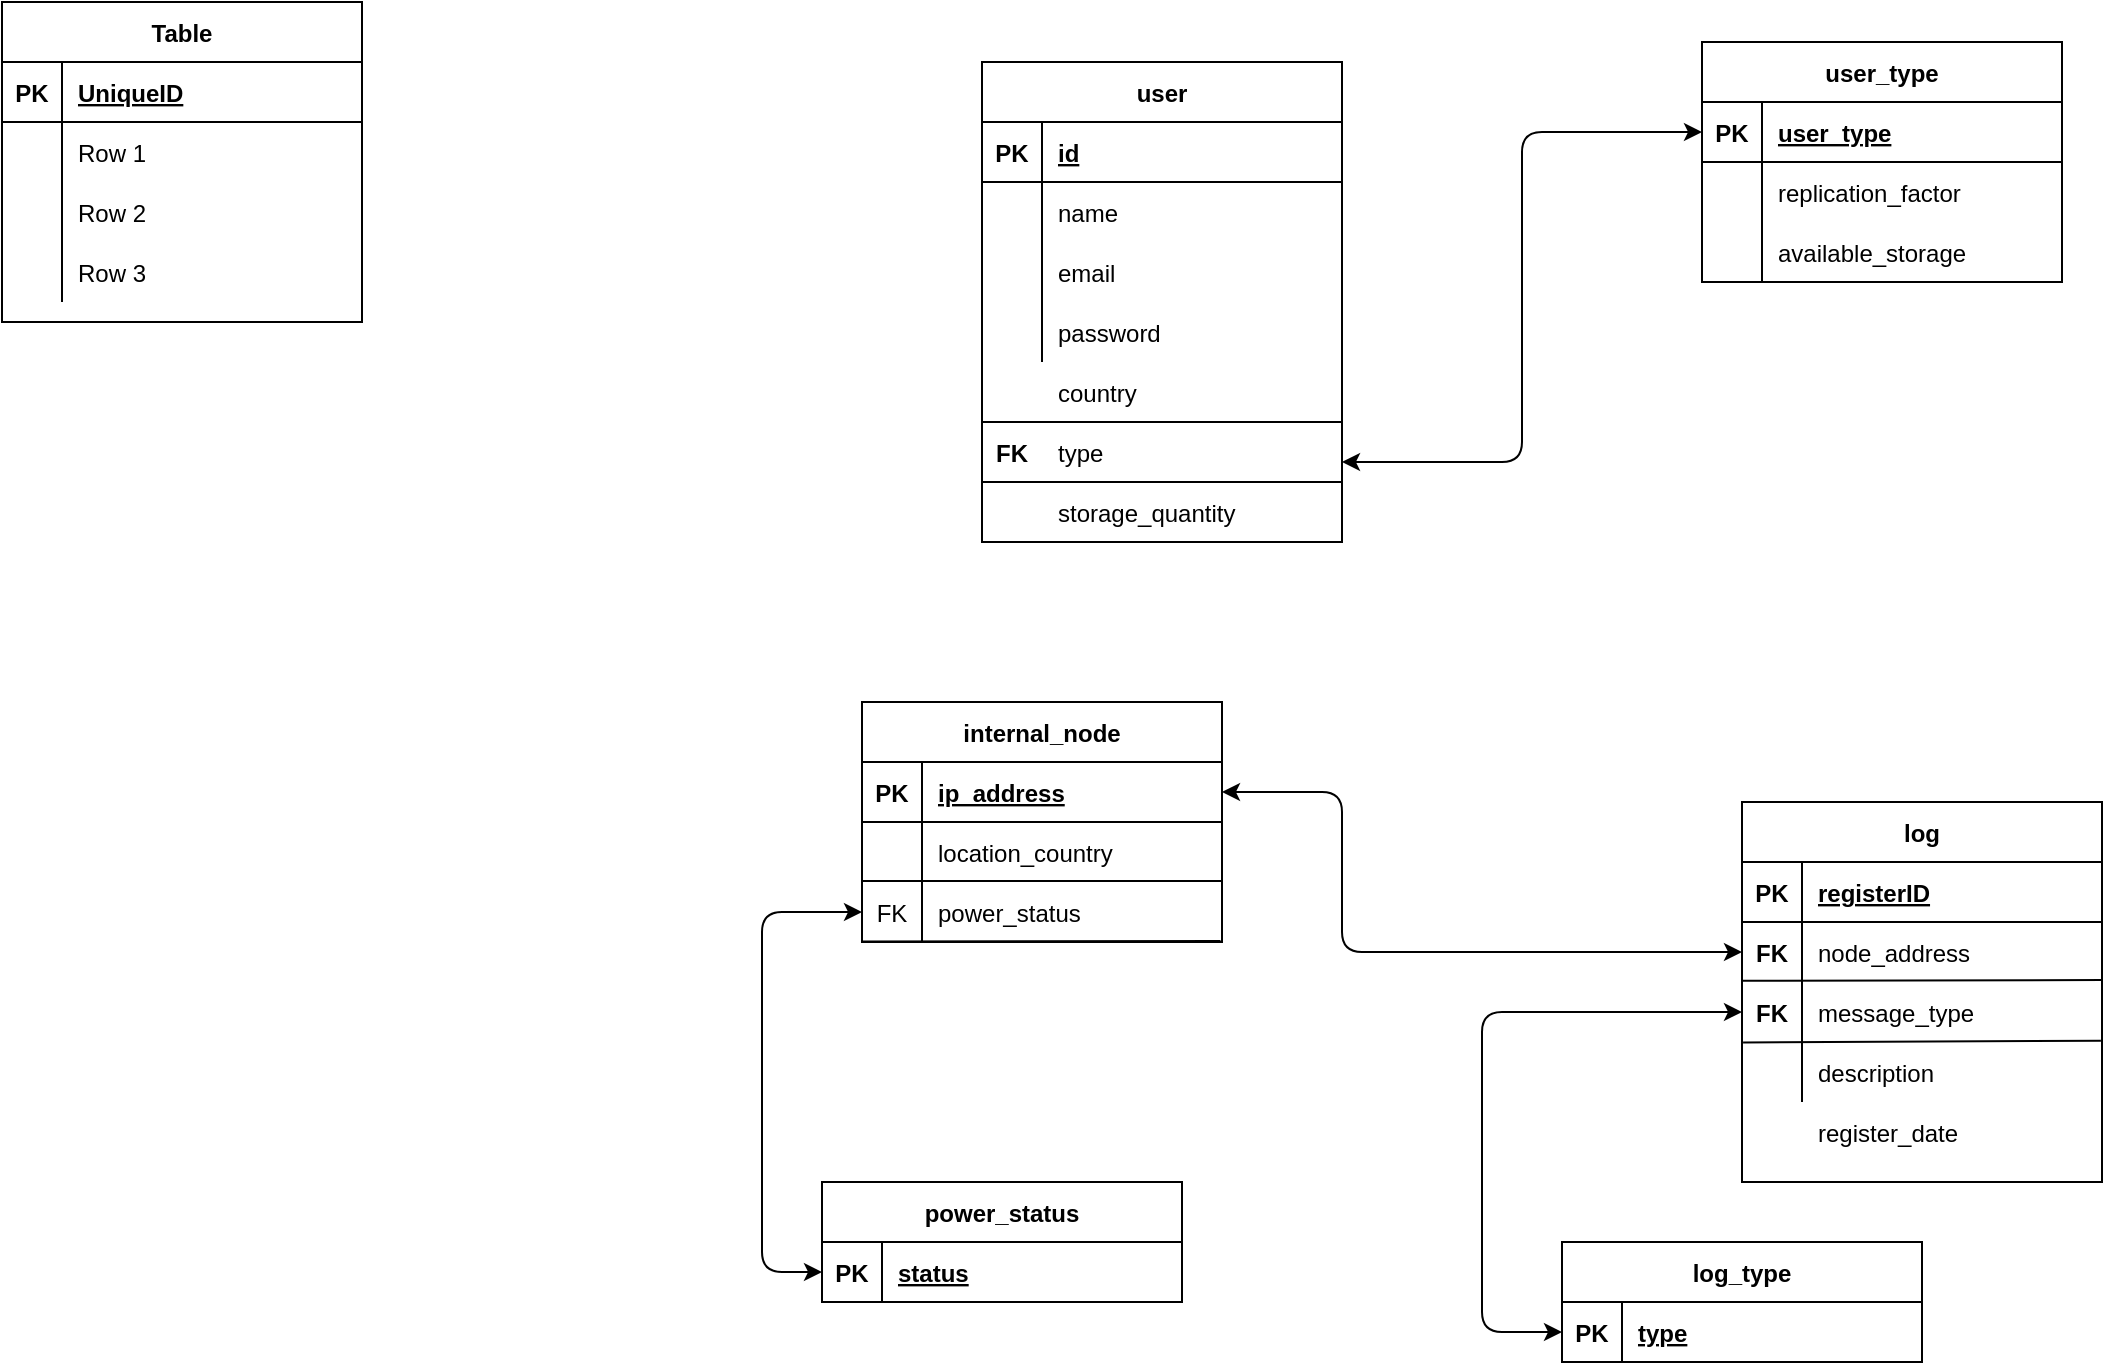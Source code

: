 <mxfile version="14.6.13" type="device"><diagram id="C5RBs43oDa-KdzZeNtuy" name="Page-1"><mxGraphModel dx="981" dy="574" grid="1" gridSize="10" guides="1" tooltips="1" connect="1" arrows="1" fold="1" page="1" pageScale="1" pageWidth="827" pageHeight="1169" math="0" shadow="0"><root><mxCell id="WIyWlLk6GJQsqaUBKTNV-0"/><mxCell id="WIyWlLk6GJQsqaUBKTNV-1" parent="WIyWlLk6GJQsqaUBKTNV-0"/><mxCell id="oJhqSNfyxkMhmClDofVl-287" value="Table" style="shape=table;startSize=30;container=1;collapsible=1;childLayout=tableLayout;fixedRows=1;rowLines=0;fontStyle=1;align=center;resizeLast=1;" vertex="1" parent="WIyWlLk6GJQsqaUBKTNV-1"><mxGeometry x="120" y="40" width="180" height="160" as="geometry"/></mxCell><mxCell id="oJhqSNfyxkMhmClDofVl-288" value="" style="shape=partialRectangle;collapsible=0;dropTarget=0;pointerEvents=0;fillColor=none;top=0;left=0;bottom=1;right=0;points=[[0,0.5],[1,0.5]];portConstraint=eastwest;" vertex="1" parent="oJhqSNfyxkMhmClDofVl-287"><mxGeometry y="30" width="180" height="30" as="geometry"/></mxCell><mxCell id="oJhqSNfyxkMhmClDofVl-289" value="PK" style="shape=partialRectangle;connectable=0;fillColor=none;top=0;left=0;bottom=0;right=0;fontStyle=1;overflow=hidden;" vertex="1" parent="oJhqSNfyxkMhmClDofVl-288"><mxGeometry width="30" height="30" as="geometry"/></mxCell><mxCell id="oJhqSNfyxkMhmClDofVl-290" value="UniqueID" style="shape=partialRectangle;connectable=0;fillColor=none;top=0;left=0;bottom=0;right=0;align=left;spacingLeft=6;fontStyle=5;overflow=hidden;" vertex="1" parent="oJhqSNfyxkMhmClDofVl-288"><mxGeometry x="30" width="150" height="30" as="geometry"/></mxCell><mxCell id="oJhqSNfyxkMhmClDofVl-291" value="" style="shape=partialRectangle;collapsible=0;dropTarget=0;pointerEvents=0;fillColor=none;top=0;left=0;bottom=0;right=0;points=[[0,0.5],[1,0.5]];portConstraint=eastwest;" vertex="1" parent="oJhqSNfyxkMhmClDofVl-287"><mxGeometry y="60" width="180" height="30" as="geometry"/></mxCell><mxCell id="oJhqSNfyxkMhmClDofVl-292" value="" style="shape=partialRectangle;connectable=0;fillColor=none;top=0;left=0;bottom=0;right=0;editable=1;overflow=hidden;" vertex="1" parent="oJhqSNfyxkMhmClDofVl-291"><mxGeometry width="30" height="30" as="geometry"/></mxCell><mxCell id="oJhqSNfyxkMhmClDofVl-293" value="Row 1" style="shape=partialRectangle;connectable=0;fillColor=none;top=0;left=0;bottom=0;right=0;align=left;spacingLeft=6;overflow=hidden;" vertex="1" parent="oJhqSNfyxkMhmClDofVl-291"><mxGeometry x="30" width="150" height="30" as="geometry"/></mxCell><mxCell id="oJhqSNfyxkMhmClDofVl-294" value="" style="shape=partialRectangle;collapsible=0;dropTarget=0;pointerEvents=0;fillColor=none;top=0;left=0;bottom=0;right=0;points=[[0,0.5],[1,0.5]];portConstraint=eastwest;" vertex="1" parent="oJhqSNfyxkMhmClDofVl-287"><mxGeometry y="90" width="180" height="30" as="geometry"/></mxCell><mxCell id="oJhqSNfyxkMhmClDofVl-295" value="" style="shape=partialRectangle;connectable=0;fillColor=none;top=0;left=0;bottom=0;right=0;editable=1;overflow=hidden;" vertex="1" parent="oJhqSNfyxkMhmClDofVl-294"><mxGeometry width="30" height="30" as="geometry"/></mxCell><mxCell id="oJhqSNfyxkMhmClDofVl-296" value="Row 2" style="shape=partialRectangle;connectable=0;fillColor=none;top=0;left=0;bottom=0;right=0;align=left;spacingLeft=6;overflow=hidden;" vertex="1" parent="oJhqSNfyxkMhmClDofVl-294"><mxGeometry x="30" width="150" height="30" as="geometry"/></mxCell><mxCell id="oJhqSNfyxkMhmClDofVl-297" value="" style="shape=partialRectangle;collapsible=0;dropTarget=0;pointerEvents=0;fillColor=none;top=0;left=0;bottom=0;right=0;points=[[0,0.5],[1,0.5]];portConstraint=eastwest;" vertex="1" parent="oJhqSNfyxkMhmClDofVl-287"><mxGeometry y="120" width="180" height="30" as="geometry"/></mxCell><mxCell id="oJhqSNfyxkMhmClDofVl-298" value="" style="shape=partialRectangle;connectable=0;fillColor=none;top=0;left=0;bottom=0;right=0;editable=1;overflow=hidden;" vertex="1" parent="oJhqSNfyxkMhmClDofVl-297"><mxGeometry width="30" height="30" as="geometry"/></mxCell><mxCell id="oJhqSNfyxkMhmClDofVl-299" value="Row 3" style="shape=partialRectangle;connectable=0;fillColor=none;top=0;left=0;bottom=0;right=0;align=left;spacingLeft=6;overflow=hidden;" vertex="1" parent="oJhqSNfyxkMhmClDofVl-297"><mxGeometry x="30" width="150" height="30" as="geometry"/></mxCell><mxCell id="oJhqSNfyxkMhmClDofVl-300" value="" style="group" vertex="1" connectable="0" parent="WIyWlLk6GJQsqaUBKTNV-1"><mxGeometry x="610" y="70" width="450" height="240" as="geometry"/></mxCell><mxCell id="oJhqSNfyxkMhmClDofVl-301" value="" style="group" vertex="1" connectable="0" parent="oJhqSNfyxkMhmClDofVl-300"><mxGeometry width="180" height="240" as="geometry"/></mxCell><mxCell id="oJhqSNfyxkMhmClDofVl-302" value="user" style="shape=table;startSize=30;container=1;collapsible=1;childLayout=tableLayout;fixedRows=1;rowLines=0;fontStyle=1;align=center;resizeLast=1;" vertex="1" parent="oJhqSNfyxkMhmClDofVl-301"><mxGeometry width="180" height="240" as="geometry"/></mxCell><mxCell id="oJhqSNfyxkMhmClDofVl-303" value="" style="shape=partialRectangle;collapsible=0;dropTarget=0;pointerEvents=0;fillColor=none;top=0;left=0;bottom=1;right=0;points=[[0,0.5],[1,0.5]];portConstraint=eastwest;" vertex="1" parent="oJhqSNfyxkMhmClDofVl-302"><mxGeometry y="30" width="180" height="30" as="geometry"/></mxCell><mxCell id="oJhqSNfyxkMhmClDofVl-304" value="PK" style="shape=partialRectangle;connectable=0;fillColor=none;top=0;left=0;bottom=0;right=0;fontStyle=1;overflow=hidden;" vertex="1" parent="oJhqSNfyxkMhmClDofVl-303"><mxGeometry width="30" height="30" as="geometry"/></mxCell><mxCell id="oJhqSNfyxkMhmClDofVl-305" value="id" style="shape=partialRectangle;connectable=0;fillColor=none;top=0;left=0;bottom=0;right=0;align=left;spacingLeft=6;fontStyle=5;overflow=hidden;" vertex="1" parent="oJhqSNfyxkMhmClDofVl-303"><mxGeometry x="30" width="150" height="30" as="geometry"/></mxCell><mxCell id="oJhqSNfyxkMhmClDofVl-306" value="" style="shape=partialRectangle;collapsible=0;dropTarget=0;pointerEvents=0;fillColor=none;top=0;left=0;bottom=0;right=0;points=[[0,0.5],[1,0.5]];portConstraint=eastwest;" vertex="1" parent="oJhqSNfyxkMhmClDofVl-302"><mxGeometry y="60" width="180" height="30" as="geometry"/></mxCell><mxCell id="oJhqSNfyxkMhmClDofVl-307" value="" style="shape=partialRectangle;connectable=0;fillColor=none;top=0;left=0;bottom=0;right=0;editable=1;overflow=hidden;" vertex="1" parent="oJhqSNfyxkMhmClDofVl-306"><mxGeometry width="30" height="30" as="geometry"/></mxCell><mxCell id="oJhqSNfyxkMhmClDofVl-308" value="name" style="shape=partialRectangle;connectable=0;fillColor=none;top=0;left=0;bottom=0;right=0;align=left;spacingLeft=6;overflow=hidden;" vertex="1" parent="oJhqSNfyxkMhmClDofVl-306"><mxGeometry x="30" width="150" height="30" as="geometry"/></mxCell><mxCell id="oJhqSNfyxkMhmClDofVl-309" value="" style="shape=partialRectangle;collapsible=0;dropTarget=0;pointerEvents=0;fillColor=none;top=0;left=0;bottom=0;right=0;points=[[0,0.5],[1,0.5]];portConstraint=eastwest;" vertex="1" parent="oJhqSNfyxkMhmClDofVl-302"><mxGeometry y="90" width="180" height="30" as="geometry"/></mxCell><mxCell id="oJhqSNfyxkMhmClDofVl-310" value="" style="shape=partialRectangle;connectable=0;fillColor=none;top=0;left=0;bottom=0;right=0;editable=1;overflow=hidden;" vertex="1" parent="oJhqSNfyxkMhmClDofVl-309"><mxGeometry width="30" height="30" as="geometry"/></mxCell><mxCell id="oJhqSNfyxkMhmClDofVl-311" value="email" style="shape=partialRectangle;connectable=0;fillColor=none;top=0;left=0;bottom=0;right=0;align=left;spacingLeft=6;overflow=hidden;" vertex="1" parent="oJhqSNfyxkMhmClDofVl-309"><mxGeometry x="30" width="150" height="30" as="geometry"/></mxCell><mxCell id="oJhqSNfyxkMhmClDofVl-312" value="" style="shape=partialRectangle;collapsible=0;dropTarget=0;pointerEvents=0;fillColor=none;top=0;left=0;bottom=0;right=0;points=[[0,0.5],[1,0.5]];portConstraint=eastwest;" vertex="1" parent="oJhqSNfyxkMhmClDofVl-302"><mxGeometry y="120" width="180" height="30" as="geometry"/></mxCell><mxCell id="oJhqSNfyxkMhmClDofVl-313" value="" style="shape=partialRectangle;connectable=0;fillColor=none;top=0;left=0;bottom=0;right=0;editable=1;overflow=hidden;" vertex="1" parent="oJhqSNfyxkMhmClDofVl-312"><mxGeometry width="30" height="30" as="geometry"/></mxCell><mxCell id="oJhqSNfyxkMhmClDofVl-314" value="password" style="shape=partialRectangle;connectable=0;fillColor=none;top=0;left=0;bottom=0;right=0;align=left;spacingLeft=6;overflow=hidden;" vertex="1" parent="oJhqSNfyxkMhmClDofVl-312"><mxGeometry x="30" width="150" height="30" as="geometry"/></mxCell><mxCell id="oJhqSNfyxkMhmClDofVl-315" value="country" style="shape=partialRectangle;connectable=0;fillColor=none;top=0;left=0;bottom=0;right=0;align=left;spacingLeft=6;overflow=hidden;" vertex="1" parent="oJhqSNfyxkMhmClDofVl-301"><mxGeometry x="30" y="150" width="150" height="30" as="geometry"/></mxCell><mxCell id="oJhqSNfyxkMhmClDofVl-316" value="type" style="shape=partialRectangle;connectable=0;fillColor=none;top=0;left=0;bottom=0;right=0;align=left;spacingLeft=6;overflow=hidden;" vertex="1" parent="oJhqSNfyxkMhmClDofVl-301"><mxGeometry x="30" y="180" width="150" height="30" as="geometry"/></mxCell><mxCell id="oJhqSNfyxkMhmClDofVl-317" value="storage_quantity" style="shape=partialRectangle;connectable=0;fillColor=none;top=0;left=0;bottom=0;right=0;align=left;spacingLeft=6;overflow=hidden;" vertex="1" parent="oJhqSNfyxkMhmClDofVl-301"><mxGeometry x="30" y="210" width="150" height="30" as="geometry"/></mxCell><mxCell id="oJhqSNfyxkMhmClDofVl-318" value="FK" style="shape=partialRectangle;connectable=0;fillColor=none;top=0;left=0;bottom=0;right=0;fontStyle=1;overflow=hidden;" vertex="1" parent="oJhqSNfyxkMhmClDofVl-301"><mxGeometry y="180" width="30" height="30" as="geometry"/></mxCell><mxCell id="oJhqSNfyxkMhmClDofVl-319" value="" style="group" vertex="1" connectable="0" parent="oJhqSNfyxkMhmClDofVl-300"><mxGeometry x="270" width="180" height="240" as="geometry"/></mxCell><mxCell id="oJhqSNfyxkMhmClDofVl-320" value="user_type" style="shape=table;startSize=30;container=1;collapsible=1;childLayout=tableLayout;fixedRows=1;rowLines=0;fontStyle=1;align=center;resizeLast=1;" vertex="1" parent="oJhqSNfyxkMhmClDofVl-319"><mxGeometry x="90" y="-10" width="180" height="120" as="geometry"/></mxCell><mxCell id="oJhqSNfyxkMhmClDofVl-321" value="" style="shape=partialRectangle;collapsible=0;dropTarget=0;pointerEvents=0;fillColor=none;top=0;left=0;bottom=1;right=0;points=[[0,0.5],[1,0.5]];portConstraint=eastwest;" vertex="1" parent="oJhqSNfyxkMhmClDofVl-320"><mxGeometry y="30" width="180" height="30" as="geometry"/></mxCell><mxCell id="oJhqSNfyxkMhmClDofVl-322" value="PK" style="shape=partialRectangle;connectable=0;fillColor=none;top=0;left=0;bottom=0;right=0;fontStyle=1;overflow=hidden;" vertex="1" parent="oJhqSNfyxkMhmClDofVl-321"><mxGeometry width="30" height="30" as="geometry"/></mxCell><mxCell id="oJhqSNfyxkMhmClDofVl-323" value="user_type" style="shape=partialRectangle;connectable=0;fillColor=none;top=0;left=0;bottom=0;right=0;align=left;spacingLeft=6;fontStyle=5;overflow=hidden;" vertex="1" parent="oJhqSNfyxkMhmClDofVl-321"><mxGeometry x="30" width="150" height="30" as="geometry"/></mxCell><mxCell id="oJhqSNfyxkMhmClDofVl-324" value="" style="shape=partialRectangle;collapsible=0;dropTarget=0;pointerEvents=0;fillColor=none;top=0;left=0;bottom=0;right=0;points=[[0,0.5],[1,0.5]];portConstraint=eastwest;" vertex="1" parent="oJhqSNfyxkMhmClDofVl-320"><mxGeometry y="60" width="180" height="30" as="geometry"/></mxCell><mxCell id="oJhqSNfyxkMhmClDofVl-325" value="" style="shape=partialRectangle;connectable=0;fillColor=none;top=0;left=0;bottom=0;right=0;editable=1;overflow=hidden;" vertex="1" parent="oJhqSNfyxkMhmClDofVl-324"><mxGeometry width="30" height="30" as="geometry"/></mxCell><mxCell id="oJhqSNfyxkMhmClDofVl-326" value="replication_factor" style="shape=partialRectangle;connectable=0;fillColor=none;top=0;left=0;bottom=0;right=0;align=left;spacingLeft=6;overflow=hidden;" vertex="1" parent="oJhqSNfyxkMhmClDofVl-324"><mxGeometry x="30" width="150" height="30" as="geometry"/></mxCell><mxCell id="oJhqSNfyxkMhmClDofVl-327" value="" style="shape=partialRectangle;collapsible=0;dropTarget=0;pointerEvents=0;fillColor=none;top=0;left=0;bottom=0;right=0;points=[[0,0.5],[1,0.5]];portConstraint=eastwest;" vertex="1" parent="oJhqSNfyxkMhmClDofVl-320"><mxGeometry y="90" width="180" height="30" as="geometry"/></mxCell><mxCell id="oJhqSNfyxkMhmClDofVl-328" value="" style="shape=partialRectangle;connectable=0;fillColor=none;top=0;left=0;bottom=0;right=0;editable=1;overflow=hidden;" vertex="1" parent="oJhqSNfyxkMhmClDofVl-327"><mxGeometry width="30" height="30" as="geometry"/></mxCell><mxCell id="oJhqSNfyxkMhmClDofVl-329" value="available_storage" style="shape=partialRectangle;connectable=0;fillColor=none;top=0;left=0;bottom=0;right=0;align=left;spacingLeft=6;overflow=hidden;" vertex="1" parent="oJhqSNfyxkMhmClDofVl-327"><mxGeometry x="30" width="150" height="30" as="geometry"/></mxCell><mxCell id="oJhqSNfyxkMhmClDofVl-330" value="" style="shape=partialRectangle;connectable=0;fillColor=none;top=0;left=0;bottom=0;right=0;fontStyle=1;overflow=hidden;" vertex="1" parent="oJhqSNfyxkMhmClDofVl-319"><mxGeometry y="180" width="30" height="30" as="geometry"/></mxCell><mxCell id="oJhqSNfyxkMhmClDofVl-331" value="log" style="shape=table;startSize=30;container=1;collapsible=1;childLayout=tableLayout;fixedRows=1;rowLines=0;fontStyle=1;align=center;resizeLast=1;" vertex="1" parent="WIyWlLk6GJQsqaUBKTNV-1"><mxGeometry x="990" y="440" width="180" height="190" as="geometry"/></mxCell><mxCell id="oJhqSNfyxkMhmClDofVl-332" value="" style="shape=partialRectangle;collapsible=0;dropTarget=0;pointerEvents=0;fillColor=none;top=0;left=0;bottom=1;right=0;points=[[0,0.5],[1,0.5]];portConstraint=eastwest;" vertex="1" parent="oJhqSNfyxkMhmClDofVl-331"><mxGeometry y="30" width="180" height="30" as="geometry"/></mxCell><mxCell id="oJhqSNfyxkMhmClDofVl-333" value="PK" style="shape=partialRectangle;connectable=0;fillColor=none;top=0;left=0;bottom=0;right=0;fontStyle=1;overflow=hidden;" vertex="1" parent="oJhqSNfyxkMhmClDofVl-332"><mxGeometry width="30" height="30" as="geometry"/></mxCell><mxCell id="oJhqSNfyxkMhmClDofVl-334" value="registerID" style="shape=partialRectangle;connectable=0;fillColor=none;top=0;left=0;bottom=0;right=0;align=left;spacingLeft=6;fontStyle=5;overflow=hidden;" vertex="1" parent="oJhqSNfyxkMhmClDofVl-332"><mxGeometry x="30" width="150" height="30" as="geometry"/></mxCell><mxCell id="oJhqSNfyxkMhmClDofVl-335" value="" style="shape=partialRectangle;collapsible=0;dropTarget=0;pointerEvents=0;fillColor=none;top=0;left=0;bottom=0;right=0;points=[[0,0.5],[1,0.5]];portConstraint=eastwest;" vertex="1" parent="oJhqSNfyxkMhmClDofVl-331"><mxGeometry y="60" width="180" height="30" as="geometry"/></mxCell><mxCell id="oJhqSNfyxkMhmClDofVl-336" value="FK" style="shape=partialRectangle;connectable=0;fillColor=none;top=0;left=0;bottom=0;right=0;editable=1;overflow=hidden;fontStyle=1" vertex="1" parent="oJhqSNfyxkMhmClDofVl-335"><mxGeometry width="30" height="30" as="geometry"/></mxCell><mxCell id="oJhqSNfyxkMhmClDofVl-337" value="node_address" style="shape=partialRectangle;connectable=0;fillColor=none;top=0;left=0;bottom=0;right=0;align=left;spacingLeft=6;overflow=hidden;" vertex="1" parent="oJhqSNfyxkMhmClDofVl-335"><mxGeometry x="30" width="150" height="30" as="geometry"/></mxCell><mxCell id="oJhqSNfyxkMhmClDofVl-338" value="" style="shape=partialRectangle;collapsible=0;dropTarget=0;pointerEvents=0;fillColor=none;top=0;left=0;bottom=0;right=0;points=[[0,0.5],[1,0.5]];portConstraint=eastwest;" vertex="1" parent="oJhqSNfyxkMhmClDofVl-331"><mxGeometry y="90" width="180" height="30" as="geometry"/></mxCell><mxCell id="oJhqSNfyxkMhmClDofVl-339" value="FK" style="shape=partialRectangle;connectable=0;fillColor=none;top=0;left=0;bottom=0;right=0;editable=1;overflow=hidden;fontStyle=1" vertex="1" parent="oJhqSNfyxkMhmClDofVl-338"><mxGeometry width="30" height="30" as="geometry"/></mxCell><mxCell id="oJhqSNfyxkMhmClDofVl-340" value="message_type" style="shape=partialRectangle;connectable=0;fillColor=none;top=0;left=0;bottom=0;right=0;align=left;spacingLeft=6;overflow=hidden;" vertex="1" parent="oJhqSNfyxkMhmClDofVl-338"><mxGeometry x="30" width="150" height="30" as="geometry"/></mxCell><mxCell id="oJhqSNfyxkMhmClDofVl-341" value="" style="shape=partialRectangle;collapsible=0;dropTarget=0;pointerEvents=0;fillColor=none;top=0;left=0;bottom=0;right=0;points=[[0,0.5],[1,0.5]];portConstraint=eastwest;" vertex="1" parent="oJhqSNfyxkMhmClDofVl-331"><mxGeometry y="120" width="180" height="30" as="geometry"/></mxCell><mxCell id="oJhqSNfyxkMhmClDofVl-342" value="" style="shape=partialRectangle;connectable=0;fillColor=none;top=0;left=0;bottom=0;right=0;editable=1;overflow=hidden;" vertex="1" parent="oJhqSNfyxkMhmClDofVl-341"><mxGeometry width="30" height="30" as="geometry"/></mxCell><mxCell id="oJhqSNfyxkMhmClDofVl-343" value="description" style="shape=partialRectangle;connectable=0;fillColor=none;top=0;left=0;bottom=0;right=0;align=left;spacingLeft=6;overflow=hidden;" vertex="1" parent="oJhqSNfyxkMhmClDofVl-341"><mxGeometry x="30" width="150" height="30" as="geometry"/></mxCell><mxCell id="oJhqSNfyxkMhmClDofVl-344" value="" style="endArrow=none;html=1;exitX=-0.001;exitY=0.98;exitDx=0;exitDy=0;exitPerimeter=0;entryX=1.001;entryY=-0.033;entryDx=0;entryDy=0;entryPerimeter=0;" edge="1" parent="oJhqSNfyxkMhmClDofVl-331" source="oJhqSNfyxkMhmClDofVl-335" target="oJhqSNfyxkMhmClDofVl-338"><mxGeometry width="50" height="50" relative="1" as="geometry"><mxPoint x="-150" y="190" as="sourcePoint"/><mxPoint x="-100" y="140" as="targetPoint"/></mxGeometry></mxCell><mxCell id="oJhqSNfyxkMhmClDofVl-345" value="" style="endArrow=none;html=1;exitX=0.003;exitY=0.007;exitDx=0;exitDy=0;exitPerimeter=0;entryX=0.997;entryY=-0.02;entryDx=0;entryDy=0;entryPerimeter=0;" edge="1" parent="oJhqSNfyxkMhmClDofVl-331" source="oJhqSNfyxkMhmClDofVl-341" target="oJhqSNfyxkMhmClDofVl-341"><mxGeometry width="50" height="50" relative="1" as="geometry"><mxPoint x="90" y="230" as="sourcePoint"/><mxPoint x="140" y="180" as="targetPoint"/></mxGeometry></mxCell><mxCell id="oJhqSNfyxkMhmClDofVl-346" value="internal_node" style="shape=table;startSize=30;container=1;collapsible=1;childLayout=tableLayout;fixedRows=1;rowLines=0;fontStyle=1;align=center;resizeLast=1;" vertex="1" parent="WIyWlLk6GJQsqaUBKTNV-1"><mxGeometry x="550" y="390" width="180" height="120" as="geometry"/></mxCell><mxCell id="oJhqSNfyxkMhmClDofVl-347" value="" style="shape=partialRectangle;collapsible=0;dropTarget=0;pointerEvents=0;fillColor=none;top=0;left=0;bottom=1;right=0;points=[[0,0.5],[1,0.5]];portConstraint=eastwest;" vertex="1" parent="oJhqSNfyxkMhmClDofVl-346"><mxGeometry y="30" width="180" height="30" as="geometry"/></mxCell><mxCell id="oJhqSNfyxkMhmClDofVl-348" value="PK" style="shape=partialRectangle;connectable=0;fillColor=none;top=0;left=0;bottom=0;right=0;fontStyle=1;overflow=hidden;" vertex="1" parent="oJhqSNfyxkMhmClDofVl-347"><mxGeometry width="30" height="30" as="geometry"/></mxCell><mxCell id="oJhqSNfyxkMhmClDofVl-349" value="ip_address" style="shape=partialRectangle;connectable=0;fillColor=none;top=0;left=0;bottom=0;right=0;align=left;spacingLeft=6;fontStyle=5;overflow=hidden;" vertex="1" parent="oJhqSNfyxkMhmClDofVl-347"><mxGeometry x="30" width="150" height="30" as="geometry"/></mxCell><mxCell id="oJhqSNfyxkMhmClDofVl-350" value="" style="shape=partialRectangle;collapsible=0;dropTarget=0;pointerEvents=0;fillColor=none;top=0;left=0;bottom=0;right=0;points=[[0,0.5],[1,0.5]];portConstraint=eastwest;" vertex="1" parent="oJhqSNfyxkMhmClDofVl-346"><mxGeometry y="60" width="180" height="30" as="geometry"/></mxCell><mxCell id="oJhqSNfyxkMhmClDofVl-351" value="" style="shape=partialRectangle;connectable=0;fillColor=none;top=0;left=0;bottom=0;right=0;editable=1;overflow=hidden;" vertex="1" parent="oJhqSNfyxkMhmClDofVl-350"><mxGeometry width="30" height="30" as="geometry"/></mxCell><mxCell id="oJhqSNfyxkMhmClDofVl-352" value="location_country" style="shape=partialRectangle;connectable=0;fillColor=none;top=0;left=0;bottom=0;right=0;align=left;spacingLeft=6;overflow=hidden;" vertex="1" parent="oJhqSNfyxkMhmClDofVl-350"><mxGeometry x="30" width="150" height="30" as="geometry"/></mxCell><mxCell id="oJhqSNfyxkMhmClDofVl-353" value="" style="shape=partialRectangle;collapsible=0;dropTarget=0;pointerEvents=0;fillColor=none;top=0;left=0;bottom=0;right=0;points=[[0,0.5],[1,0.5]];portConstraint=eastwest;" vertex="1" parent="oJhqSNfyxkMhmClDofVl-346"><mxGeometry y="90" width="180" height="30" as="geometry"/></mxCell><mxCell id="oJhqSNfyxkMhmClDofVl-354" value="FK" style="shape=partialRectangle;connectable=0;fillColor=none;top=0;left=0;bottom=0;right=0;editable=1;overflow=hidden;" vertex="1" parent="oJhqSNfyxkMhmClDofVl-353"><mxGeometry width="30" height="30" as="geometry"/></mxCell><mxCell id="oJhqSNfyxkMhmClDofVl-355" value="power_status" style="shape=partialRectangle;connectable=0;fillColor=none;top=0;left=0;bottom=0;right=0;align=left;spacingLeft=6;overflow=hidden;" vertex="1" parent="oJhqSNfyxkMhmClDofVl-353"><mxGeometry x="30" width="150" height="30" as="geometry"/></mxCell><mxCell id="oJhqSNfyxkMhmClDofVl-356" value="" style="endArrow=none;html=1;exitX=0;exitY=-0.016;exitDx=0;exitDy=0;exitPerimeter=0;entryX=1;entryY=0.984;entryDx=0;entryDy=0;entryPerimeter=0;" edge="1" parent="oJhqSNfyxkMhmClDofVl-346" source="oJhqSNfyxkMhmClDofVl-353" target="oJhqSNfyxkMhmClDofVl-350"><mxGeometry width="50" height="50" relative="1" as="geometry"><mxPoint x="70" y="140" as="sourcePoint"/><mxPoint x="120" y="90" as="targetPoint"/></mxGeometry></mxCell><mxCell id="oJhqSNfyxkMhmClDofVl-357" value="" style="endArrow=none;html=1;exitX=0.002;exitY=0.992;exitDx=0;exitDy=0;exitPerimeter=0;entryX=0.996;entryY=0.984;entryDx=0;entryDy=0;entryPerimeter=0;" edge="1" parent="oJhqSNfyxkMhmClDofVl-346" source="oJhqSNfyxkMhmClDofVl-353" target="oJhqSNfyxkMhmClDofVl-353"><mxGeometry width="50" height="50" relative="1" as="geometry"><mxPoint x="70" y="140" as="sourcePoint"/><mxPoint x="120" y="90" as="targetPoint"/></mxGeometry></mxCell><mxCell id="oJhqSNfyxkMhmClDofVl-358" value="" style="endArrow=none;html=1;" edge="1" parent="WIyWlLk6GJQsqaUBKTNV-1"><mxGeometry width="50" height="50" relative="1" as="geometry"><mxPoint x="610" y="250" as="sourcePoint"/><mxPoint x="790" y="250" as="targetPoint"/></mxGeometry></mxCell><mxCell id="oJhqSNfyxkMhmClDofVl-359" value="" style="endArrow=none;html=1;" edge="1" parent="WIyWlLk6GJQsqaUBKTNV-1"><mxGeometry width="50" height="50" relative="1" as="geometry"><mxPoint x="610" y="280" as="sourcePoint"/><mxPoint x="790" y="280" as="targetPoint"/></mxGeometry></mxCell><mxCell id="oJhqSNfyxkMhmClDofVl-360" value="power_status" style="shape=table;startSize=30;container=1;collapsible=1;childLayout=tableLayout;fixedRows=1;rowLines=0;fontStyle=1;align=center;resizeLast=1;" vertex="1" parent="WIyWlLk6GJQsqaUBKTNV-1"><mxGeometry x="530" y="630" width="180" height="60" as="geometry"/></mxCell><mxCell id="oJhqSNfyxkMhmClDofVl-361" value="" style="shape=partialRectangle;collapsible=0;dropTarget=0;pointerEvents=0;fillColor=none;top=0;left=0;bottom=1;right=0;points=[[0,0.5],[1,0.5]];portConstraint=eastwest;" vertex="1" parent="oJhqSNfyxkMhmClDofVl-360"><mxGeometry y="30" width="180" height="30" as="geometry"/></mxCell><mxCell id="oJhqSNfyxkMhmClDofVl-362" value="PK" style="shape=partialRectangle;connectable=0;fillColor=none;top=0;left=0;bottom=0;right=0;fontStyle=1;overflow=hidden;" vertex="1" parent="oJhqSNfyxkMhmClDofVl-361"><mxGeometry width="30" height="30" as="geometry"/></mxCell><mxCell id="oJhqSNfyxkMhmClDofVl-363" value="status" style="shape=partialRectangle;connectable=0;fillColor=none;top=0;left=0;bottom=0;right=0;align=left;spacingLeft=6;fontStyle=5;overflow=hidden;" vertex="1" parent="oJhqSNfyxkMhmClDofVl-361"><mxGeometry x="30" width="150" height="30" as="geometry"/></mxCell><mxCell id="oJhqSNfyxkMhmClDofVl-364" value="" style="endArrow=classic;startArrow=classic;html=1;entryX=0;entryY=0.5;entryDx=0;entryDy=0;" edge="1" parent="WIyWlLk6GJQsqaUBKTNV-1" target="oJhqSNfyxkMhmClDofVl-321"><mxGeometry width="50" height="50" relative="1" as="geometry"><mxPoint x="790" y="270" as="sourcePoint"/><mxPoint x="890" y="120" as="targetPoint"/><Array as="points"><mxPoint x="880" y="270"/><mxPoint x="880" y="105"/></Array></mxGeometry></mxCell><mxCell id="oJhqSNfyxkMhmClDofVl-365" value="" style="endArrow=classic;startArrow=classic;html=1;exitX=0;exitY=0.5;exitDx=0;exitDy=0;entryX=0;entryY=0.5;entryDx=0;entryDy=0;" edge="1" parent="WIyWlLk6GJQsqaUBKTNV-1" source="oJhqSNfyxkMhmClDofVl-361" target="oJhqSNfyxkMhmClDofVl-353"><mxGeometry width="50" height="50" relative="1" as="geometry"><mxPoint x="840" y="570" as="sourcePoint"/><mxPoint x="890" y="520" as="targetPoint"/><Array as="points"><mxPoint x="500" y="675"/><mxPoint x="500" y="495"/></Array></mxGeometry></mxCell><mxCell id="oJhqSNfyxkMhmClDofVl-366" value="" style="endArrow=classic;startArrow=classic;html=1;exitX=1;exitY=0.5;exitDx=0;exitDy=0;entryX=0;entryY=0.5;entryDx=0;entryDy=0;" edge="1" parent="WIyWlLk6GJQsqaUBKTNV-1" source="oJhqSNfyxkMhmClDofVl-347" target="oJhqSNfyxkMhmClDofVl-335"><mxGeometry width="50" height="50" relative="1" as="geometry"><mxPoint x="900" y="610" as="sourcePoint"/><mxPoint x="950" y="560" as="targetPoint"/><Array as="points"><mxPoint x="790" y="435"/><mxPoint x="790" y="515"/></Array></mxGeometry></mxCell><mxCell id="oJhqSNfyxkMhmClDofVl-367" value="log_type" style="shape=table;startSize=30;container=1;collapsible=1;childLayout=tableLayout;fixedRows=1;rowLines=0;fontStyle=1;align=center;resizeLast=1;" vertex="1" parent="WIyWlLk6GJQsqaUBKTNV-1"><mxGeometry x="900" y="660" width="180" height="60" as="geometry"/></mxCell><mxCell id="oJhqSNfyxkMhmClDofVl-368" value="" style="shape=partialRectangle;collapsible=0;dropTarget=0;pointerEvents=0;fillColor=none;top=0;left=0;bottom=1;right=0;points=[[0,0.5],[1,0.5]];portConstraint=eastwest;" vertex="1" parent="oJhqSNfyxkMhmClDofVl-367"><mxGeometry y="30" width="180" height="30" as="geometry"/></mxCell><mxCell id="oJhqSNfyxkMhmClDofVl-369" value="PK" style="shape=partialRectangle;connectable=0;fillColor=none;top=0;left=0;bottom=0;right=0;fontStyle=1;overflow=hidden;" vertex="1" parent="oJhqSNfyxkMhmClDofVl-368"><mxGeometry width="30" height="30" as="geometry"/></mxCell><mxCell id="oJhqSNfyxkMhmClDofVl-370" value="type" style="shape=partialRectangle;connectable=0;fillColor=none;top=0;left=0;bottom=0;right=0;align=left;spacingLeft=6;fontStyle=5;overflow=hidden;" vertex="1" parent="oJhqSNfyxkMhmClDofVl-368"><mxGeometry x="30" width="150" height="30" as="geometry"/></mxCell><mxCell id="oJhqSNfyxkMhmClDofVl-371" value="" style="shape=partialRectangle;collapsible=0;dropTarget=0;pointerEvents=0;fillColor=none;top=0;left=0;bottom=0;right=0;points=[[0,0.5],[1,0.5]];portConstraint=eastwest;" vertex="1" parent="WIyWlLk6GJQsqaUBKTNV-1"><mxGeometry x="990" y="590" width="180" height="30" as="geometry"/></mxCell><mxCell id="oJhqSNfyxkMhmClDofVl-372" value="" style="shape=partialRectangle;connectable=0;fillColor=none;top=0;left=0;bottom=0;right=0;editable=1;overflow=hidden;" vertex="1" parent="oJhqSNfyxkMhmClDofVl-371"><mxGeometry width="30" height="30" as="geometry"/></mxCell><mxCell id="oJhqSNfyxkMhmClDofVl-373" value="register_date" style="shape=partialRectangle;connectable=0;fillColor=none;top=0;left=0;bottom=0;right=0;align=left;spacingLeft=6;overflow=hidden;" vertex="1" parent="oJhqSNfyxkMhmClDofVl-371"><mxGeometry x="30" width="150" height="30" as="geometry"/></mxCell><mxCell id="oJhqSNfyxkMhmClDofVl-374" value="" style="endArrow=classic;startArrow=classic;html=1;exitX=0;exitY=0.5;exitDx=0;exitDy=0;entryX=0;entryY=0.5;entryDx=0;entryDy=0;" edge="1" parent="WIyWlLk6GJQsqaUBKTNV-1" source="oJhqSNfyxkMhmClDofVl-338" target="oJhqSNfyxkMhmClDofVl-368"><mxGeometry width="50" height="50" relative="1" as="geometry"><mxPoint x="960" y="520" as="sourcePoint"/><mxPoint x="1010" y="470" as="targetPoint"/><Array as="points"><mxPoint x="860" y="545"/><mxPoint x="860" y="705"/></Array></mxGeometry></mxCell></root></mxGraphModel></diagram></mxfile>